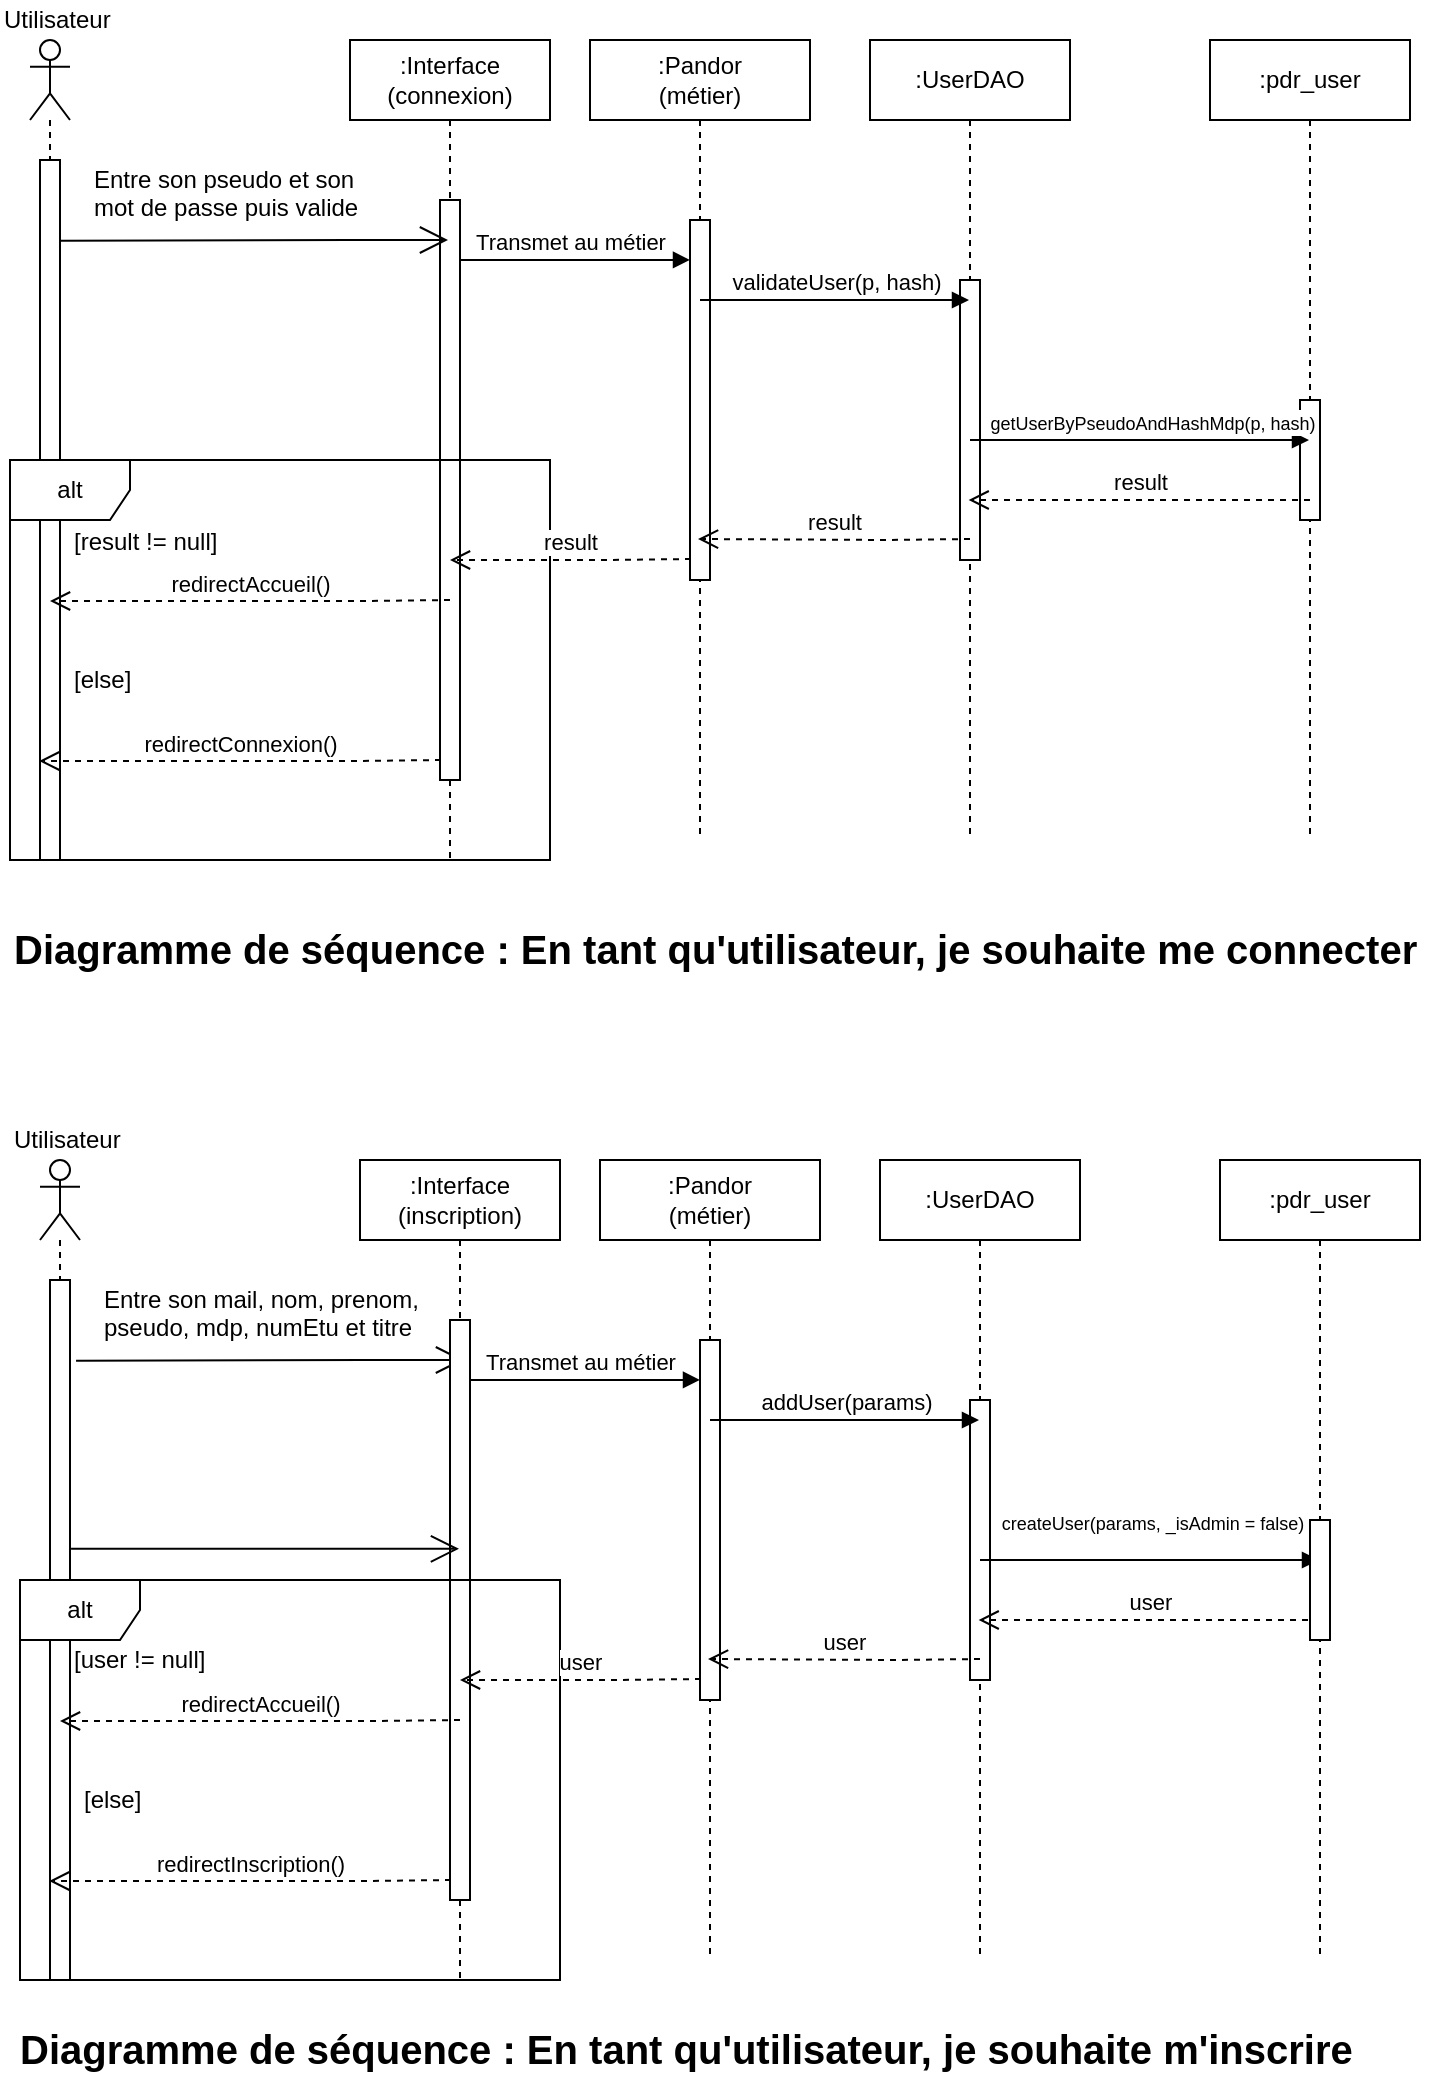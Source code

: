 <mxfile version="12.2.0" type="google" pages="3"><diagram id="rjgf3oQu3zBsqXun_5pJ" name="Page-1"><mxGraphModel dx="992" dy="542" grid="1" gridSize="10" guides="1" tooltips="1" connect="1" arrows="1" fold="1" page="1" pageScale="1" pageWidth="827" pageHeight="1169" math="0" shadow="0"><root><mxCell id="0"/><mxCell id="1" parent="0"/><mxCell id="tf5dakP00Ui504suRsqr-12" value="" style="shape=umlLifeline;participant=umlActor;perimeter=lifelinePerimeter;whiteSpace=wrap;html=1;container=1;collapsible=0;recursiveResize=0;verticalAlign=top;spacingTop=36;labelBackgroundColor=#ffffff;outlineConnect=0;" vertex="1" parent="1"><mxGeometry x="60" y="80" width="20" height="410" as="geometry"/></mxCell><mxCell id="tf5dakP00Ui504suRsqr-18" value="" style="html=1;points=[];perimeter=orthogonalPerimeter;" vertex="1" parent="tf5dakP00Ui504suRsqr-12"><mxGeometry x="5" y="60" width="10" height="350" as="geometry"/></mxCell><mxCell id="tf5dakP00Ui504suRsqr-14" value=":Interface&lt;br&gt;(connexion)" style="shape=umlLifeline;perimeter=lifelinePerimeter;whiteSpace=wrap;html=1;container=1;collapsible=0;recursiveResize=0;outlineConnect=0;" vertex="1" parent="1"><mxGeometry x="220" y="80" width="100" height="410" as="geometry"/></mxCell><mxCell id="tf5dakP00Ui504suRsqr-30" value="Transmet au métier" style="html=1;verticalAlign=bottom;endArrow=block;entryX=0;entryY=0.111;entryDx=0;entryDy=0;entryPerimeter=0;" edge="1" parent="tf5dakP00Ui504suRsqr-14" target="tf5dakP00Ui504suRsqr-45"><mxGeometry width="80" relative="1" as="geometry"><mxPoint x="50" y="110" as="sourcePoint"/><mxPoint x="160" y="110" as="targetPoint"/></mxGeometry></mxCell><mxCell id="tf5dakP00Ui504suRsqr-32" value="" style="html=1;points=[];perimeter=orthogonalPerimeter;" vertex="1" parent="tf5dakP00Ui504suRsqr-14"><mxGeometry x="45" y="80" width="10" height="290" as="geometry"/></mxCell><mxCell id="tf5dakP00Ui504suRsqr-15" value=":Pandor&lt;br&gt;(métier)" style="shape=umlLifeline;perimeter=lifelinePerimeter;whiteSpace=wrap;html=1;container=1;collapsible=0;recursiveResize=0;outlineConnect=0;" vertex="1" parent="1"><mxGeometry x="340" y="80" width="110" height="400" as="geometry"/></mxCell><mxCell id="tf5dakP00Ui504suRsqr-45" value="" style="html=1;points=[];perimeter=orthogonalPerimeter;" vertex="1" parent="tf5dakP00Ui504suRsqr-15"><mxGeometry x="50" y="90" width="10" height="180" as="geometry"/></mxCell><mxCell id="tf5dakP00Ui504suRsqr-16" value=":UserDAO" style="shape=umlLifeline;perimeter=lifelinePerimeter;whiteSpace=wrap;html=1;container=1;collapsible=0;recursiveResize=0;outlineConnect=0;" vertex="1" parent="1"><mxGeometry x="480" y="80" width="100" height="400" as="geometry"/></mxCell><mxCell id="tf5dakP00Ui504suRsqr-39" value="" style="html=1;points=[];perimeter=orthogonalPerimeter;" vertex="1" parent="tf5dakP00Ui504suRsqr-16"><mxGeometry x="45" y="120" width="10" height="140" as="geometry"/></mxCell><mxCell id="tf5dakP00Ui504suRsqr-17" value=":pdr_user" style="shape=umlLifeline;perimeter=lifelinePerimeter;whiteSpace=wrap;html=1;container=1;collapsible=0;recursiveResize=0;outlineConnect=0;" vertex="1" parent="1"><mxGeometry x="650" y="80" width="100" height="400" as="geometry"/></mxCell><mxCell id="tf5dakP00Ui504suRsqr-40" value="" style="html=1;points=[];perimeter=orthogonalPerimeter;" vertex="1" parent="tf5dakP00Ui504suRsqr-17"><mxGeometry x="45" y="180" width="10" height="60" as="geometry"/></mxCell><mxCell id="tf5dakP00Ui504suRsqr-22" value="Entre son pseudo et son &lt;br&gt;mot de passe puis valide" style="text;html=1;resizable=0;points=[];autosize=1;align=left;verticalAlign=top;spacingTop=-4;" vertex="1" parent="1"><mxGeometry x="90" y="140" width="150" height="30" as="geometry"/></mxCell><mxCell id="tf5dakP00Ui504suRsqr-27" value="Utilisateur" style="text;html=1;resizable=0;points=[];autosize=1;align=left;verticalAlign=top;spacingTop=-4;" vertex="1" parent="1"><mxGeometry x="45" y="60" width="70" height="20" as="geometry"/></mxCell><mxCell id="tf5dakP00Ui504suRsqr-21" value="" style="endArrow=open;endFill=1;endSize=12;html=1;exitX=1.053;exitY=0.384;exitDx=0;exitDy=0;exitPerimeter=0;" edge="1" parent="1"><mxGeometry width="160" relative="1" as="geometry"><mxPoint x="83.03" y="740.4" as="sourcePoint"/><mxPoint x="277" y="740" as="targetPoint"/><Array as="points"><mxPoint x="237.5" y="740"/></Array></mxGeometry></mxCell><mxCell id="tf5dakP00Ui504suRsqr-31" value="validateUser(p, hash)" style="html=1;verticalAlign=bottom;endArrow=block;" edge="1" parent="1" source="tf5dakP00Ui504suRsqr-15" target="tf5dakP00Ui504suRsqr-16"><mxGeometry width="80" relative="1" as="geometry"><mxPoint x="410" y="210" as="sourcePoint"/><mxPoint x="490" y="210" as="targetPoint"/><Array as="points"><mxPoint x="430" y="210"/></Array></mxGeometry></mxCell><mxCell id="tf5dakP00Ui504suRsqr-33" value="&lt;font style=&quot;font-size: 9px&quot;&gt;getUserByPseudoAndHashMdp(p, hash)&lt;/font&gt;" style="html=1;verticalAlign=bottom;endArrow=block;" edge="1" parent="1" source="tf5dakP00Ui504suRsqr-16" target="tf5dakP00Ui504suRsqr-17"><mxGeometry x="0.066" width="80" relative="1" as="geometry"><mxPoint x="540" y="230" as="sourcePoint"/><mxPoint x="620" y="230" as="targetPoint"/><mxPoint as="offset"/></mxGeometry></mxCell><mxCell id="tf5dakP00Ui504suRsqr-41" value="result" style="html=1;verticalAlign=bottom;endArrow=open;dashed=1;endSize=8;" edge="1" parent="1"><mxGeometry relative="1" as="geometry"><mxPoint x="700" y="310.0" as="sourcePoint"/><mxPoint x="529.324" y="310.0" as="targetPoint"/><Array as="points"><mxPoint x="660" y="310"/></Array></mxGeometry></mxCell><mxCell id="tf5dakP00Ui504suRsqr-38" value="alt" style="shape=umlFrame;whiteSpace=wrap;html=1;" vertex="1" parent="1"><mxGeometry x="50" y="290" width="270" height="200" as="geometry"/></mxCell><mxCell id="tf5dakP00Ui504suRsqr-42" value="[result != null]" style="text;html=1;resizable=0;points=[];autosize=1;align=left;verticalAlign=top;spacingTop=-4;" vertex="1" parent="1"><mxGeometry x="80" y="321" width="90" height="20" as="geometry"/></mxCell><mxCell id="tf5dakP00Ui504suRsqr-43" value="result" style="html=1;verticalAlign=bottom;endArrow=open;dashed=1;endSize=8;" edge="1" parent="1"><mxGeometry relative="1" as="geometry"><mxPoint x="530" y="329.5" as="sourcePoint"/><mxPoint x="394" y="329.5" as="targetPoint"/><Array as="points"><mxPoint x="489.5" y="330"/></Array></mxGeometry></mxCell><mxCell id="tf5dakP00Ui504suRsqr-46" value="redirectAccueil()" style="html=1;verticalAlign=bottom;endArrow=open;dashed=1;endSize=8;" edge="1" parent="1" target="tf5dakP00Ui504suRsqr-12"><mxGeometry relative="1" as="geometry"><mxPoint x="270" y="360" as="sourcePoint"/><mxPoint x="134" y="360" as="targetPoint"/><Array as="points"><mxPoint x="229.5" y="360.5"/></Array></mxGeometry></mxCell><mxCell id="tf5dakP00Ui504suRsqr-47" value="[else]" style="text;html=1;resizable=0;points=[];autosize=1;align=left;verticalAlign=top;spacingTop=-4;" vertex="1" parent="1"><mxGeometry x="80" y="390" width="40" height="20" as="geometry"/></mxCell><mxCell id="tf5dakP00Ui504suRsqr-48" value="redirectConnexion()" style="html=1;verticalAlign=bottom;endArrow=open;dashed=1;endSize=8;" edge="1" parent="1"><mxGeometry relative="1" as="geometry"><mxPoint x="265.5" y="440" as="sourcePoint"/><mxPoint x="64.571" y="440.5" as="targetPoint"/><Array as="points"><mxPoint x="225" y="440.5"/></Array></mxGeometry></mxCell><mxCell id="tf5dakP00Ui504suRsqr-49" value="result" style="html=1;verticalAlign=bottom;endArrow=open;dashed=1;endSize=8;" edge="1" parent="1"><mxGeometry relative="1" as="geometry"><mxPoint x="390.5" y="339.5" as="sourcePoint"/><mxPoint x="270" y="340" as="targetPoint"/><Array as="points"><mxPoint x="350" y="340"/></Array></mxGeometry></mxCell><mxCell id="tf5dakP00Ui504suRsqr-53" value="&lt;font style=&quot;font-size: 20px&quot;&gt;&lt;b&gt;Diagramme de séquence : En tant qu'utilisateur, je souhaite me connecter&lt;/b&gt;&lt;/font&gt;" style="text;html=1;resizable=0;points=[];autosize=1;align=left;verticalAlign=top;spacingTop=-4;" vertex="1" parent="1"><mxGeometry x="50" y="520" width="720" height="20" as="geometry"/></mxCell><mxCell id="tf5dakP00Ui504suRsqr-54" value="" style="shape=umlLifeline;participant=umlActor;perimeter=lifelinePerimeter;whiteSpace=wrap;html=1;container=1;collapsible=0;recursiveResize=0;verticalAlign=top;spacingTop=36;labelBackgroundColor=#ffffff;outlineConnect=0;" vertex="1" parent="1"><mxGeometry x="65" y="640" width="20" height="410" as="geometry"/></mxCell><mxCell id="tf5dakP00Ui504suRsqr-55" value="" style="html=1;points=[];perimeter=orthogonalPerimeter;" vertex="1" parent="tf5dakP00Ui504suRsqr-54"><mxGeometry x="5" y="60" width="10" height="350" as="geometry"/></mxCell><mxCell id="tf5dakP00Ui504suRsqr-56" value=":Interface&lt;br&gt;(inscription)" style="shape=umlLifeline;perimeter=lifelinePerimeter;whiteSpace=wrap;html=1;container=1;collapsible=0;recursiveResize=0;outlineConnect=0;" vertex="1" parent="1"><mxGeometry x="225" y="640" width="100" height="410" as="geometry"/></mxCell><mxCell id="tf5dakP00Ui504suRsqr-57" value="Transmet au métier" style="html=1;verticalAlign=bottom;endArrow=block;entryX=0;entryY=0.111;entryDx=0;entryDy=0;entryPerimeter=0;" edge="1" parent="tf5dakP00Ui504suRsqr-56" target="tf5dakP00Ui504suRsqr-60"><mxGeometry width="80" relative="1" as="geometry"><mxPoint x="50" y="110" as="sourcePoint"/><mxPoint x="160" y="110" as="targetPoint"/></mxGeometry></mxCell><mxCell id="tf5dakP00Ui504suRsqr-58" value="" style="html=1;points=[];perimeter=orthogonalPerimeter;" vertex="1" parent="tf5dakP00Ui504suRsqr-56"><mxGeometry x="45" y="80" width="10" height="290" as="geometry"/></mxCell><mxCell id="tf5dakP00Ui504suRsqr-59" value=":Pandor&lt;br&gt;(métier)" style="shape=umlLifeline;perimeter=lifelinePerimeter;whiteSpace=wrap;html=1;container=1;collapsible=0;recursiveResize=0;outlineConnect=0;" vertex="1" parent="1"><mxGeometry x="345" y="640" width="110" height="400" as="geometry"/></mxCell><mxCell id="tf5dakP00Ui504suRsqr-60" value="" style="html=1;points=[];perimeter=orthogonalPerimeter;" vertex="1" parent="tf5dakP00Ui504suRsqr-59"><mxGeometry x="50" y="90" width="10" height="180" as="geometry"/></mxCell><mxCell id="tf5dakP00Ui504suRsqr-61" value=":UserDAO" style="shape=umlLifeline;perimeter=lifelinePerimeter;whiteSpace=wrap;html=1;container=1;collapsible=0;recursiveResize=0;outlineConnect=0;" vertex="1" parent="1"><mxGeometry x="485" y="640" width="100" height="400" as="geometry"/></mxCell><mxCell id="tf5dakP00Ui504suRsqr-62" value="" style="html=1;points=[];perimeter=orthogonalPerimeter;" vertex="1" parent="tf5dakP00Ui504suRsqr-61"><mxGeometry x="45" y="120" width="10" height="140" as="geometry"/></mxCell><mxCell id="tf5dakP00Ui504suRsqr-63" value="" style="html=1;points=[];perimeter=orthogonalPerimeter;" vertex="1" parent="1"><mxGeometry x="700" y="820" width="10" height="60" as="geometry"/></mxCell><mxCell id="tf5dakP00Ui504suRsqr-64" value="Entre son mail, nom, prenom,&lt;br&gt;pseudo, mdp, numEtu et titre" style="text;html=1;resizable=0;points=[];autosize=1;align=left;verticalAlign=top;spacingTop=-4;" vertex="1" parent="1"><mxGeometry x="95" y="700" width="170" height="30" as="geometry"/></mxCell><mxCell id="tf5dakP00Ui504suRsqr-65" value="Utilisateur" style="text;html=1;resizable=0;points=[];autosize=1;align=left;verticalAlign=top;spacingTop=-4;" vertex="1" parent="1"><mxGeometry x="50" y="620" width="70" height="20" as="geometry"/></mxCell><mxCell id="tf5dakP00Ui504suRsqr-66" value="" style="endArrow=open;endFill=1;endSize=12;html=1;exitX=1.053;exitY=0.384;exitDx=0;exitDy=0;exitPerimeter=0;" edge="1" parent="1" source="tf5dakP00Ui504suRsqr-55" target="tf5dakP00Ui504suRsqr-56"><mxGeometry width="160" relative="1" as="geometry"><mxPoint x="95" y="730" as="sourcePoint"/><mxPoint x="235" y="730" as="targetPoint"/></mxGeometry></mxCell><mxCell id="tf5dakP00Ui504suRsqr-67" value="addUser(params)" style="html=1;verticalAlign=bottom;endArrow=block;" edge="1" parent="1" source="tf5dakP00Ui504suRsqr-59" target="tf5dakP00Ui504suRsqr-61"><mxGeometry width="80" relative="1" as="geometry"><mxPoint x="415" y="770" as="sourcePoint"/><mxPoint x="495" y="770" as="targetPoint"/><Array as="points"><mxPoint x="435" y="770"/></Array></mxGeometry></mxCell><mxCell id="tf5dakP00Ui504suRsqr-68" value="&lt;font style=&quot;font-size: 9px&quot;&gt;createUser(params, _isAdmin = false)&lt;/font&gt;" style="html=1;verticalAlign=bottom;endArrow=block;" edge="1" parent="1" source="tf5dakP00Ui504suRsqr-61"><mxGeometry x="0.006" y="10" width="80" relative="1" as="geometry"><mxPoint x="545" y="790" as="sourcePoint"/><mxPoint x="704.5" y="840" as="targetPoint"/><mxPoint as="offset"/></mxGeometry></mxCell><mxCell id="tf5dakP00Ui504suRsqr-69" value="user" style="html=1;verticalAlign=bottom;endArrow=open;dashed=1;endSize=8;" edge="1" parent="1"><mxGeometry relative="1" as="geometry"><mxPoint x="705" y="870.0" as="sourcePoint"/><mxPoint x="534.324" y="870.0" as="targetPoint"/><Array as="points"><mxPoint x="665" y="870"/></Array></mxGeometry></mxCell><mxCell id="tf5dakP00Ui504suRsqr-70" value="alt" style="shape=umlFrame;whiteSpace=wrap;html=1;" vertex="1" parent="1"><mxGeometry x="55" y="850" width="270" height="200" as="geometry"/></mxCell><mxCell id="tf5dakP00Ui504suRsqr-71" value="[user != null]" style="text;html=1;resizable=0;points=[];autosize=1;align=left;verticalAlign=top;spacingTop=-4;" vertex="1" parent="1"><mxGeometry x="80" y="880" width="80" height="20" as="geometry"/></mxCell><mxCell id="tf5dakP00Ui504suRsqr-72" value="user" style="html=1;verticalAlign=bottom;endArrow=open;dashed=1;endSize=8;" edge="1" parent="1"><mxGeometry relative="1" as="geometry"><mxPoint x="535" y="889.5" as="sourcePoint"/><mxPoint x="399" y="889.5" as="targetPoint"/><Array as="points"><mxPoint x="494.5" y="890"/></Array></mxGeometry></mxCell><mxCell id="tf5dakP00Ui504suRsqr-73" value="redirectAccueil()" style="html=1;verticalAlign=bottom;endArrow=open;dashed=1;endSize=8;" edge="1" parent="1" target="tf5dakP00Ui504suRsqr-54"><mxGeometry relative="1" as="geometry"><mxPoint x="275" y="920.0" as="sourcePoint"/><mxPoint x="139" y="920" as="targetPoint"/><Array as="points"><mxPoint x="234.5" y="920.5"/></Array></mxGeometry></mxCell><mxCell id="tf5dakP00Ui504suRsqr-74" value="[else]" style="text;html=1;resizable=0;points=[];autosize=1;align=left;verticalAlign=top;spacingTop=-4;" vertex="1" parent="1"><mxGeometry x="85" y="950" width="40" height="20" as="geometry"/></mxCell><mxCell id="tf5dakP00Ui504suRsqr-75" value="redirectInscription()" style="html=1;verticalAlign=bottom;endArrow=open;dashed=1;endSize=8;" edge="1" parent="1"><mxGeometry relative="1" as="geometry"><mxPoint x="270.5" y="1000.0" as="sourcePoint"/><mxPoint x="69.571" y="1000.5" as="targetPoint"/><Array as="points"><mxPoint x="230" y="1000.5"/></Array></mxGeometry></mxCell><mxCell id="tf5dakP00Ui504suRsqr-76" value="user" style="html=1;verticalAlign=bottom;endArrow=open;dashed=1;endSize=8;" edge="1" parent="1"><mxGeometry relative="1" as="geometry"><mxPoint x="395.5" y="899.5" as="sourcePoint"/><mxPoint x="275" y="900.0" as="targetPoint"/><Array as="points"><mxPoint x="355" y="900"/></Array></mxGeometry></mxCell><mxCell id="tf5dakP00Ui504suRsqr-77" value="" style="endArrow=open;endFill=1;endSize=12;html=1;exitX=1.053;exitY=0.384;exitDx=0;exitDy=0;exitPerimeter=0;" edge="1" parent="1"><mxGeometry width="160" relative="1" as="geometry"><mxPoint x="75.03" y="180.4" as="sourcePoint"/><mxPoint x="269" y="180" as="targetPoint"/><Array as="points"><mxPoint x="229.5" y="180"/></Array></mxGeometry></mxCell><mxCell id="tf5dakP00Ui504suRsqr-78" value=":pdr_user" style="shape=umlLifeline;perimeter=lifelinePerimeter;whiteSpace=wrap;html=1;container=1;collapsible=0;recursiveResize=0;outlineConnect=0;" vertex="1" parent="1"><mxGeometry x="655" y="640" width="100" height="400" as="geometry"/></mxCell><mxCell id="tf5dakP00Ui504suRsqr-79" value="" style="html=1;points=[];perimeter=orthogonalPerimeter;" vertex="1" parent="tf5dakP00Ui504suRsqr-78"><mxGeometry x="45" y="180" width="10" height="60" as="geometry"/></mxCell><mxCell id="tf5dakP00Ui504suRsqr-81" value="&lt;font style=&quot;font-size: 20px&quot;&gt;&lt;b&gt;Diagramme de séquence : En tant qu'utilisateur, je souhaite m'inscrire&lt;/b&gt;&lt;/font&gt;" style="text;html=1;resizable=0;points=[];autosize=1;align=left;verticalAlign=top;spacingTop=-4;" vertex="1" parent="1"><mxGeometry x="53" y="1070" width="680" height="20" as="geometry"/></mxCell></root></mxGraphModel></diagram><diagram id="cWxJ-25Wy3UoJBKjnQNt" name="Page-2"><mxGraphModel dx="1190" dy="650" grid="1" gridSize="10" guides="1" tooltips="1" connect="1" arrows="1" fold="1" page="1" pageScale="1" pageWidth="827" pageHeight="1169" math="0" shadow="0"><root><mxCell id="cS2JX7PCIjpbAiec9qSj-0"/><mxCell id="cS2JX7PCIjpbAiec9qSj-1" parent="cS2JX7PCIjpbAiec9qSj-0"/><mxCell id="7b8X3PIXU-0FkTNGBufT-0" value="" style="shape=umlLifeline;participant=umlActor;perimeter=lifelinePerimeter;whiteSpace=wrap;html=1;container=1;collapsible=0;recursiveResize=0;verticalAlign=top;spacingTop=36;labelBackgroundColor=#ffffff;outlineConnect=0;" vertex="1" parent="cS2JX7PCIjpbAiec9qSj-1"><mxGeometry x="60" y="80" width="20" height="410" as="geometry"/></mxCell><mxCell id="7b8X3PIXU-0FkTNGBufT-1" value="" style="html=1;points=[];perimeter=orthogonalPerimeter;" vertex="1" parent="7b8X3PIXU-0FkTNGBufT-0"><mxGeometry x="5" y="60" width="10" height="350" as="geometry"/></mxCell><mxCell id="7b8X3PIXU-0FkTNGBufT-2" value="&lt;font style=&quot;font-size: 11px&quot;&gt;:Interface&lt;br&gt;(créationRubrique)&lt;/font&gt;" style="shape=umlLifeline;perimeter=lifelinePerimeter;whiteSpace=wrap;html=1;container=1;collapsible=0;recursiveResize=0;outlineConnect=0;" vertex="1" parent="cS2JX7PCIjpbAiec9qSj-1"><mxGeometry x="220" y="80" width="100" height="410" as="geometry"/></mxCell><mxCell id="7b8X3PIXU-0FkTNGBufT-3" value="Transmet au métier" style="html=1;verticalAlign=bottom;endArrow=block;entryX=0;entryY=0.111;entryDx=0;entryDy=0;entryPerimeter=0;" edge="1" parent="7b8X3PIXU-0FkTNGBufT-2" target="7b8X3PIXU-0FkTNGBufT-6"><mxGeometry width="80" relative="1" as="geometry"><mxPoint x="50" y="110" as="sourcePoint"/><mxPoint x="160" y="110" as="targetPoint"/></mxGeometry></mxCell><mxCell id="7b8X3PIXU-0FkTNGBufT-4" value="" style="html=1;points=[];perimeter=orthogonalPerimeter;" vertex="1" parent="7b8X3PIXU-0FkTNGBufT-2"><mxGeometry x="45" y="80" width="10" height="290" as="geometry"/></mxCell><mxCell id="7b8X3PIXU-0FkTNGBufT-5" value=":Pandor&lt;br&gt;(métier)" style="shape=umlLifeline;perimeter=lifelinePerimeter;whiteSpace=wrap;html=1;container=1;collapsible=0;recursiveResize=0;outlineConnect=0;" vertex="1" parent="cS2JX7PCIjpbAiec9qSj-1"><mxGeometry x="340" y="80" width="110" height="400" as="geometry"/></mxCell><mxCell id="7b8X3PIXU-0FkTNGBufT-6" value="" style="html=1;points=[];perimeter=orthogonalPerimeter;" vertex="1" parent="7b8X3PIXU-0FkTNGBufT-5"><mxGeometry x="50" y="90" width="10" height="180" as="geometry"/></mxCell><mxCell id="7b8X3PIXU-0FkTNGBufT-7" value=":RubriqueDAO" style="shape=umlLifeline;perimeter=lifelinePerimeter;whiteSpace=wrap;html=1;container=1;collapsible=0;recursiveResize=0;outlineConnect=0;" vertex="1" parent="cS2JX7PCIjpbAiec9qSj-1"><mxGeometry x="480" y="80" width="100" height="400" as="geometry"/></mxCell><mxCell id="7b8X3PIXU-0FkTNGBufT-8" value="" style="html=1;points=[];perimeter=orthogonalPerimeter;" vertex="1" parent="7b8X3PIXU-0FkTNGBufT-7"><mxGeometry x="45" y="120" width="10" height="140" as="geometry"/></mxCell><mxCell id="7b8X3PIXU-0FkTNGBufT-9" value=":pdr_rubrique" style="shape=umlLifeline;perimeter=lifelinePerimeter;whiteSpace=wrap;html=1;container=1;collapsible=0;recursiveResize=0;outlineConnect=0;" vertex="1" parent="cS2JX7PCIjpbAiec9qSj-1"><mxGeometry x="650" y="80" width="100" height="400" as="geometry"/></mxCell><mxCell id="7b8X3PIXU-0FkTNGBufT-10" value="" style="html=1;points=[];perimeter=orthogonalPerimeter;" vertex="1" parent="7b8X3PIXU-0FkTNGBufT-9"><mxGeometry x="45" y="180" width="10" height="60" as="geometry"/></mxCell><mxCell id="7b8X3PIXU-0FkTNGBufT-11" value="Entre nom et présentation &lt;br&gt;de la rubrique à créer" style="text;html=1;resizable=0;points=[];autosize=1;align=left;verticalAlign=top;spacingTop=-4;" vertex="1" parent="cS2JX7PCIjpbAiec9qSj-1"><mxGeometry x="90" y="140" width="150" height="30" as="geometry"/></mxCell><mxCell id="7b8X3PIXU-0FkTNGBufT-12" value="Administrateur" style="text;html=1;resizable=0;points=[];autosize=1;align=left;verticalAlign=top;spacingTop=-4;" vertex="1" parent="cS2JX7PCIjpbAiec9qSj-1"><mxGeometry x="30" y="60" width="90" height="20" as="geometry"/></mxCell><mxCell id="7b8X3PIXU-0FkTNGBufT-13" value="addRubrique(nom,pres)" style="html=1;verticalAlign=bottom;endArrow=block;" edge="1" parent="cS2JX7PCIjpbAiec9qSj-1" source="7b8X3PIXU-0FkTNGBufT-5" target="7b8X3PIXU-0FkTNGBufT-7"><mxGeometry width="80" relative="1" as="geometry"><mxPoint x="410" y="210" as="sourcePoint"/><mxPoint x="490" y="210" as="targetPoint"/><Array as="points"><mxPoint x="430" y="210"/></Array></mxGeometry></mxCell><mxCell id="7b8X3PIXU-0FkTNGBufT-14" value="&lt;font style=&quot;font-size: 11px&quot;&gt;createRubrique(nom,pres)&lt;/font&gt;" style="html=1;verticalAlign=bottom;endArrow=block;" edge="1" parent="cS2JX7PCIjpbAiec9qSj-1" source="7b8X3PIXU-0FkTNGBufT-7" target="7b8X3PIXU-0FkTNGBufT-9"><mxGeometry x="0.066" width="80" relative="1" as="geometry"><mxPoint x="540" y="230" as="sourcePoint"/><mxPoint x="620" y="230" as="targetPoint"/><mxPoint as="offset"/></mxGeometry></mxCell><mxCell id="7b8X3PIXU-0FkTNGBufT-15" value="rubrique" style="html=1;verticalAlign=bottom;endArrow=open;dashed=1;endSize=8;" edge="1" parent="cS2JX7PCIjpbAiec9qSj-1"><mxGeometry relative="1" as="geometry"><mxPoint x="700" y="310" as="sourcePoint"/><mxPoint x="529.324" y="310" as="targetPoint"/><Array as="points"><mxPoint x="660" y="310"/></Array></mxGeometry></mxCell><mxCell id="7b8X3PIXU-0FkTNGBufT-16" value="alt" style="shape=umlFrame;whiteSpace=wrap;html=1;" vertex="1" parent="cS2JX7PCIjpbAiec9qSj-1"><mxGeometry x="50" y="290" width="270" height="200" as="geometry"/></mxCell><mxCell id="7b8X3PIXU-0FkTNGBufT-17" value="[rubrique != null]" style="text;html=1;resizable=0;points=[];autosize=1;align=left;verticalAlign=top;spacingTop=-4;" vertex="1" parent="cS2JX7PCIjpbAiec9qSj-1"><mxGeometry x="80" y="321" width="100" height="20" as="geometry"/></mxCell><mxCell id="7b8X3PIXU-0FkTNGBufT-18" value="rubrique" style="html=1;verticalAlign=bottom;endArrow=open;dashed=1;endSize=8;" edge="1" parent="cS2JX7PCIjpbAiec9qSj-1"><mxGeometry relative="1" as="geometry"><mxPoint x="530" y="329.5" as="sourcePoint"/><mxPoint x="394" y="329.5" as="targetPoint"/><Array as="points"><mxPoint x="489.5" y="330"/></Array></mxGeometry></mxCell><mxCell id="7b8X3PIXU-0FkTNGBufT-19" value="redirectAdminRubrique()" style="html=1;verticalAlign=bottom;endArrow=open;dashed=1;endSize=8;" edge="1" parent="cS2JX7PCIjpbAiec9qSj-1" target="7b8X3PIXU-0FkTNGBufT-0"><mxGeometry relative="1" as="geometry"><mxPoint x="270" y="360" as="sourcePoint"/><mxPoint x="134" y="360" as="targetPoint"/><Array as="points"><mxPoint x="229.5" y="360.5"/></Array></mxGeometry></mxCell><mxCell id="7b8X3PIXU-0FkTNGBufT-20" value="[else]" style="text;html=1;resizable=0;points=[];autosize=1;align=left;verticalAlign=top;spacingTop=-4;" vertex="1" parent="cS2JX7PCIjpbAiec9qSj-1"><mxGeometry x="80" y="390" width="40" height="20" as="geometry"/></mxCell><mxCell id="7b8X3PIXU-0FkTNGBufT-21" value="redirectCreerRubrique()" style="html=1;verticalAlign=bottom;endArrow=open;dashed=1;endSize=8;" edge="1" parent="cS2JX7PCIjpbAiec9qSj-1"><mxGeometry relative="1" as="geometry"><mxPoint x="265.5" y="440" as="sourcePoint"/><mxPoint x="64.571" y="440.5" as="targetPoint"/><Array as="points"><mxPoint x="225" y="440.5"/></Array></mxGeometry></mxCell><mxCell id="7b8X3PIXU-0FkTNGBufT-22" value="rubrique" style="html=1;verticalAlign=bottom;endArrow=open;dashed=1;endSize=8;" edge="1" parent="cS2JX7PCIjpbAiec9qSj-1"><mxGeometry relative="1" as="geometry"><mxPoint x="390.5" y="339.5" as="sourcePoint"/><mxPoint x="270" y="340" as="targetPoint"/><Array as="points"><mxPoint x="350" y="340"/></Array></mxGeometry></mxCell><mxCell id="7b8X3PIXU-0FkTNGBufT-23" value="&lt;font style=&quot;font-size: 20px&quot;&gt;&lt;b&gt;Diagramme de séquence : En tant qu'admin, je souhaite créer une rubrique&lt;/b&gt;&lt;/font&gt;" style="text;html=1;resizable=0;points=[];autosize=1;align=left;verticalAlign=top;spacingTop=-4;" vertex="1" parent="cS2JX7PCIjpbAiec9qSj-1"><mxGeometry x="50" y="520" width="730" height="20" as="geometry"/></mxCell><mxCell id="7b8X3PIXU-0FkTNGBufT-24" value="" style="endArrow=open;endFill=1;endSize=12;html=1;exitX=1.053;exitY=0.384;exitDx=0;exitDy=0;exitPerimeter=0;" edge="1" parent="cS2JX7PCIjpbAiec9qSj-1"><mxGeometry width="160" relative="1" as="geometry"><mxPoint x="70.03" y="180.4" as="sourcePoint"/><mxPoint x="264" y="180.0" as="targetPoint"/><Array as="points"><mxPoint x="224.5" y="180"/></Array></mxGeometry></mxCell><mxCell id="gRuL8LkF0vbqOpXsjh0A-0" value="" style="endArrow=open;endFill=1;endSize=12;html=1;exitX=1.053;exitY=0.384;exitDx=0;exitDy=0;exitPerimeter=0;entryX=-0.229;entryY=0.029;entryDx=0;entryDy=0;entryPerimeter=0;" edge="1" parent="cS2JX7PCIjpbAiec9qSj-1" target="gRuL8LkF0vbqOpXsjh0A-5"><mxGeometry width="160" relative="1" as="geometry"><mxPoint x="83.03" y="729.9" as="sourcePoint"/><mxPoint x="277" y="729.5" as="targetPoint"/><Array as="points"><mxPoint x="237.5" y="729.5"/></Array></mxGeometry></mxCell><mxCell id="gRuL8LkF0vbqOpXsjh0A-1" value="" style="shape=umlLifeline;participant=umlActor;perimeter=lifelinePerimeter;whiteSpace=wrap;html=1;container=1;collapsible=0;recursiveResize=0;verticalAlign=top;spacingTop=36;labelBackgroundColor=#ffffff;outlineConnect=0;" vertex="1" parent="cS2JX7PCIjpbAiec9qSj-1"><mxGeometry x="65" y="640" width="20" height="410" as="geometry"/></mxCell><mxCell id="gRuL8LkF0vbqOpXsjh0A-2" value="" style="html=1;points=[];perimeter=orthogonalPerimeter;" vertex="1" parent="gRuL8LkF0vbqOpXsjh0A-1"><mxGeometry x="5" y="60" width="10" height="350" as="geometry"/></mxCell><mxCell id="gRuL8LkF0vbqOpXsjh0A-3" value=":Interface" style="shape=umlLifeline;perimeter=lifelinePerimeter;whiteSpace=wrap;html=1;container=1;collapsible=0;recursiveResize=0;outlineConnect=0;" vertex="1" parent="cS2JX7PCIjpbAiec9qSj-1"><mxGeometry x="225" y="640" width="100" height="410" as="geometry"/></mxCell><mxCell id="gRuL8LkF0vbqOpXsjh0A-5" value="" style="html=1;points=[];perimeter=orthogonalPerimeter;" vertex="1" parent="gRuL8LkF0vbqOpXsjh0A-3"><mxGeometry x="45" y="80" width="10" height="310" as="geometry"/></mxCell><mxCell id="gRuL8LkF0vbqOpXsjh0A-6" value=":Pandor&lt;br&gt;(métier)" style="shape=umlLifeline;perimeter=lifelinePerimeter;whiteSpace=wrap;html=1;container=1;collapsible=0;recursiveResize=0;outlineConnect=0;" vertex="1" parent="cS2JX7PCIjpbAiec9qSj-1"><mxGeometry x="345" y="640" width="110" height="400" as="geometry"/></mxCell><mxCell id="gRuL8LkF0vbqOpXsjh0A-7" value="" style="html=1;points=[];perimeter=orthogonalPerimeter;" vertex="1" parent="gRuL8LkF0vbqOpXsjh0A-6"><mxGeometry x="50" y="210" width="10" height="180" as="geometry"/></mxCell><mxCell id="gRuL8LkF0vbqOpXsjh0A-8" value=":TopicDAO" style="shape=umlLifeline;perimeter=lifelinePerimeter;whiteSpace=wrap;html=1;container=1;collapsible=0;recursiveResize=0;outlineConnect=0;" vertex="1" parent="cS2JX7PCIjpbAiec9qSj-1"><mxGeometry x="485" y="640" width="100" height="400" as="geometry"/></mxCell><mxCell id="gRuL8LkF0vbqOpXsjh0A-9" value="" style="html=1;points=[];perimeter=orthogonalPerimeter;" vertex="1" parent="gRuL8LkF0vbqOpXsjh0A-8"><mxGeometry x="45" y="240" width="10" height="140" as="geometry"/></mxCell><mxCell id="gRuL8LkF0vbqOpXsjh0A-11" value="Choisit la rubrique" style="text;html=1;resizable=0;points=[];autosize=1;align=left;verticalAlign=top;spacingTop=-4;" vertex="1" parent="cS2JX7PCIjpbAiec9qSj-1"><mxGeometry x="125" y="710" width="110" height="20" as="geometry"/></mxCell><mxCell id="gRuL8LkF0vbqOpXsjh0A-12" value="Utilisateur" style="text;html=1;resizable=0;points=[];autosize=1;align=left;verticalAlign=top;spacingTop=-4;" vertex="1" parent="cS2JX7PCIjpbAiec9qSj-1"><mxGeometry x="50" y="620" width="70" height="20" as="geometry"/></mxCell><mxCell id="gRuL8LkF0vbqOpXsjh0A-13" value="" style="endArrow=open;endFill=1;endSize=12;html=1;exitX=1.053;exitY=0.384;exitDx=0;exitDy=0;exitPerimeter=0;" edge="1" parent="cS2JX7PCIjpbAiec9qSj-1"><mxGeometry width="160" relative="1" as="geometry"><mxPoint x="81.03" y="789.9" as="sourcePoint"/><mxPoint x="275" y="789.9" as="targetPoint"/></mxGeometry></mxCell><mxCell id="gRuL8LkF0vbqOpXsjh0A-14" value="addTopic(params)" style="html=1;verticalAlign=bottom;endArrow=block;entryX=-0.171;entryY=0.157;entryDx=0;entryDy=0;entryPerimeter=0;" edge="1" parent="cS2JX7PCIjpbAiec9qSj-1" target="gRuL8LkF0vbqOpXsjh0A-9"><mxGeometry width="80" relative="1" as="geometry"><mxPoint x="410" y="900" as="sourcePoint"/><mxPoint x="531" y="924" as="targetPoint"/><Array as="points"/></mxGeometry></mxCell><mxCell id="gRuL8LkF0vbqOpXsjh0A-19" value="topic" style="html=1;verticalAlign=bottom;endArrow=open;dashed=1;endSize=8;" edge="1" parent="cS2JX7PCIjpbAiec9qSj-1"><mxGeometry relative="1" as="geometry"><mxPoint x="535.5" y="970" as="sourcePoint"/><mxPoint x="399.5" y="970" as="targetPoint"/><Array as="points"><mxPoint x="495" y="970.5"/></Array></mxGeometry></mxCell><mxCell id="gRuL8LkF0vbqOpXsjh0A-22" value="redirectPageTopic()" style="html=1;verticalAlign=bottom;endArrow=open;dashed=1;endSize=8;" edge="1" parent="cS2JX7PCIjpbAiec9qSj-1"><mxGeometry relative="1" as="geometry"><mxPoint x="270.5" y="1000" as="sourcePoint"/><mxPoint x="69.571" y="1000.5" as="targetPoint"/><Array as="points"><mxPoint x="230" y="1000.5"/></Array></mxGeometry></mxCell><mxCell id="gRuL8LkF0vbqOpXsjh0A-24" value=":pdr_topic" style="shape=umlLifeline;perimeter=lifelinePerimeter;whiteSpace=wrap;html=1;container=1;collapsible=0;recursiveResize=0;outlineConnect=0;" vertex="1" parent="cS2JX7PCIjpbAiec9qSj-1"><mxGeometry x="655" y="640" width="90" height="400" as="geometry"/></mxCell><mxCell id="gRuL8LkF0vbqOpXsjh0A-25" value="" style="html=1;points=[];perimeter=orthogonalPerimeter;" vertex="1" parent="gRuL8LkF0vbqOpXsjh0A-24"><mxGeometry x="40" y="260" width="10" height="60" as="geometry"/></mxCell><mxCell id="gRuL8LkF0vbqOpXsjh0A-26" value="&lt;font style=&quot;font-size: 20px&quot;&gt;&lt;b&gt;Diagramme de séquence : En tant qu'utilisateur, je souhaite créer un topic&amp;nbsp;&lt;br&gt;&amp;nbsp; &amp;nbsp; &amp;nbsp; &amp;nbsp; &amp;nbsp; &amp;nbsp; &amp;nbsp; &amp;nbsp; &amp;nbsp; &amp;nbsp; &amp;nbsp; &amp;nbsp; &amp;nbsp; &amp;nbsp; &amp;nbsp; &amp;nbsp; &amp;nbsp; &amp;nbsp; &amp;nbsp; &amp;nbsp; &amp;nbsp; &amp;nbsp; &amp;nbsp; dans une rubrique&lt;br&gt;&lt;/b&gt;&lt;/font&gt;" style="text;html=1;resizable=0;points=[];autosize=1;align=left;verticalAlign=top;spacingTop=-4;" vertex="1" parent="cS2JX7PCIjpbAiec9qSj-1"><mxGeometry x="53" y="1070" width="730" height="30" as="geometry"/></mxCell><mxCell id="gRuL8LkF0vbqOpXsjh0A-30" value="Affiche la rubrique" style="html=1;verticalAlign=bottom;endArrow=open;dashed=1;endSize=8;entryX=1;entryY=0.171;entryDx=0;entryDy=0;entryPerimeter=0;" edge="1" parent="cS2JX7PCIjpbAiec9qSj-1" target="gRuL8LkF0vbqOpXsjh0A-2"><mxGeometry relative="1" as="geometry"><mxPoint x="270" y="760" as="sourcePoint"/><mxPoint x="134" y="760" as="targetPoint"/><Array as="points"><mxPoint x="229.5" y="760.5"/></Array></mxGeometry></mxCell><mxCell id="gRuL8LkF0vbqOpXsjh0A-38" value="Appuie sur créer un topic" style="text;html=1;resizable=0;points=[];autosize=1;align=left;verticalAlign=top;spacingTop=-4;" vertex="1" parent="cS2JX7PCIjpbAiec9qSj-1"><mxGeometry x="105" y="770" width="150" height="20" as="geometry"/></mxCell><mxCell id="gRuL8LkF0vbqOpXsjh0A-39" value="" style="endArrow=open;endFill=1;endSize=12;html=1;" edge="1" parent="cS2JX7PCIjpbAiec9qSj-1"><mxGeometry width="160" relative="1" as="geometry"><mxPoint x="78" y="864.5" as="sourcePoint"/><mxPoint x="275" y="864.9" as="targetPoint"/></mxGeometry></mxCell><mxCell id="gRuL8LkF0vbqOpXsjh0A-41" value="Affiche la page de création de topic" style="html=1;verticalAlign=bottom;endArrow=open;dashed=1;endSize=8;" edge="1" parent="cS2JX7PCIjpbAiec9qSj-1" target="gRuL8LkF0vbqOpXsjh0A-2"><mxGeometry relative="1" as="geometry"><mxPoint x="270" y="819.5" as="sourcePoint"/><mxPoint x="149.5" y="820" as="targetPoint"/><Array as="points"><mxPoint x="229.5" y="820"/></Array></mxGeometry></mxCell><mxCell id="gRuL8LkF0vbqOpXsjh0A-44" value="&lt;span style=&quot;font-size: 11px ; text-align: center ; background-color: rgb(255 , 255 , 255)&quot;&gt;Renseigne le titre, le message&lt;/span&gt;&lt;br style=&quot;font-size: 11px ; text-align: center&quot;&gt;&lt;span style=&quot;font-size: 11px ; text-align: center ; background-color: rgb(255 , 255 , 255)&quot;&gt;et les tags&lt;/span&gt;" style="text;html=1;resizable=0;points=[];autosize=1;align=left;verticalAlign=top;spacingTop=-4;" vertex="1" parent="cS2JX7PCIjpbAiec9qSj-1"><mxGeometry x="95" y="830" width="160" height="30" as="geometry"/></mxCell><mxCell id="gRuL8LkF0vbqOpXsjh0A-4" value="Transmet au métier" style="html=1;verticalAlign=bottom;endArrow=block;entryX=0.5;entryY=0.167;entryDx=0;entryDy=0;entryPerimeter=0;" edge="1" parent="cS2JX7PCIjpbAiec9qSj-1" target="gRuL8LkF0vbqOpXsjh0A-7"><mxGeometry width="80" relative="1" as="geometry"><mxPoint x="280" y="880" as="sourcePoint"/><mxPoint x="390" y="880" as="targetPoint"/></mxGeometry></mxCell><mxCell id="gRuL8LkF0vbqOpXsjh0A-48" value="createTopic(params)" style="html=1;verticalAlign=bottom;endArrow=block;" edge="1" parent="cS2JX7PCIjpbAiec9qSj-1"><mxGeometry x="0.003" width="80" relative="1" as="geometry"><mxPoint x="539.571" y="910" as="sourcePoint"/><mxPoint x="700" y="911" as="targetPoint"/><mxPoint y="1" as="offset"/></mxGeometry></mxCell><mxCell id="gRuL8LkF0vbqOpXsjh0A-49" value="topic" style="html=1;verticalAlign=bottom;endArrow=open;dashed=1;endSize=8;" edge="1" parent="cS2JX7PCIjpbAiec9qSj-1" target="gRuL8LkF0vbqOpXsjh0A-8"><mxGeometry relative="1" as="geometry"><mxPoint x="700" y="950" as="sourcePoint"/><mxPoint x="564" y="950" as="targetPoint"/><Array as="points"><mxPoint x="659.5" y="950.5"/></Array></mxGeometry></mxCell><mxCell id="gRuL8LkF0vbqOpXsjh0A-50" value="topic" style="html=1;verticalAlign=bottom;endArrow=open;dashed=1;endSize=8;" edge="1" parent="cS2JX7PCIjpbAiec9qSj-1"><mxGeometry relative="1" as="geometry"><mxPoint x="411" y="990" as="sourcePoint"/><mxPoint x="275" y="990" as="targetPoint"/><Array as="points"><mxPoint x="370.5" y="990.5"/></Array></mxGeometry></mxCell></root></mxGraphModel></diagram><diagram id="YI54mEGAdoREpEL-RVH5" name="Page-3"><mxGraphModel dx="1488" dy="813" grid="1" gridSize="10" guides="1" tooltips="1" connect="1" arrows="1" fold="1" page="1" pageScale="1" pageWidth="827" pageHeight="1169" math="0" shadow="0"><root><mxCell id="bLg4KryLbDVot_mvkAWs-0"/><mxCell id="bLg4KryLbDVot_mvkAWs-1" parent="bLg4KryLbDVot_mvkAWs-0"/><mxCell id="i-K3RoCrfeTvAHmEYWEY-0" value="" style="endArrow=open;endFill=1;endSize=12;html=1;exitX=1.053;exitY=0.384;exitDx=0;exitDy=0;exitPerimeter=0;entryX=0.067;entryY=0.051;entryDx=0;entryDy=0;entryPerimeter=0;" edge="1" parent="bLg4KryLbDVot_mvkAWs-1" target="i-K3RoCrfeTvAHmEYWEY-4"><mxGeometry width="160" relative="1" as="geometry"><mxPoint x="98.53" y="179.9" as="sourcePoint"/><mxPoint x="292.5" y="179.5" as="targetPoint"/><Array as="points"><mxPoint x="253" y="179.5"/></Array></mxGeometry></mxCell><mxCell id="i-K3RoCrfeTvAHmEYWEY-1" value="" style="shape=umlLifeline;participant=umlActor;perimeter=lifelinePerimeter;whiteSpace=wrap;html=1;container=1;collapsible=0;recursiveResize=0;verticalAlign=top;spacingTop=36;labelBackgroundColor=#ffffff;outlineConnect=0;" vertex="1" parent="bLg4KryLbDVot_mvkAWs-1"><mxGeometry x="81" y="90" width="20" height="250" as="geometry"/></mxCell><mxCell id="i-K3RoCrfeTvAHmEYWEY-2" value="" style="html=1;points=[];perimeter=orthogonalPerimeter;" vertex="1" parent="i-K3RoCrfeTvAHmEYWEY-1"><mxGeometry x="5" y="60" width="10" height="210" as="geometry"/></mxCell><mxCell id="i-K3RoCrfeTvAHmEYWEY-3" value=":Interface&lt;br&gt;(AdminUser)" style="shape=umlLifeline;perimeter=lifelinePerimeter;whiteSpace=wrap;html=1;container=1;collapsible=0;recursiveResize=0;outlineConnect=0;" vertex="1" parent="bLg4KryLbDVot_mvkAWs-1"><mxGeometry x="241" y="90" width="100" height="270" as="geometry"/></mxCell><mxCell id="i-K3RoCrfeTvAHmEYWEY-4" value="" style="html=1;points=[];perimeter=orthogonalPerimeter;" vertex="1" parent="i-K3RoCrfeTvAHmEYWEY-3"><mxGeometry x="45" y="80" width="10" height="190" as="geometry"/></mxCell><mxCell id="i-K3RoCrfeTvAHmEYWEY-5" value=":Pandor&lt;br&gt;(métier)" style="shape=umlLifeline;perimeter=lifelinePerimeter;whiteSpace=wrap;html=1;container=1;collapsible=0;recursiveResize=0;outlineConnect=0;" vertex="1" parent="bLg4KryLbDVot_mvkAWs-1"><mxGeometry x="361" y="90" width="110" height="270" as="geometry"/></mxCell><mxCell id="i-K3RoCrfeTvAHmEYWEY-6" value="" style="html=1;points=[];perimeter=orthogonalPerimeter;" vertex="1" parent="i-K3RoCrfeTvAHmEYWEY-5"><mxGeometry x="50" y="90" width="10" height="140" as="geometry"/></mxCell><mxCell id="i-K3RoCrfeTvAHmEYWEY-7" value=":BanDAO" style="shape=umlLifeline;perimeter=lifelinePerimeter;whiteSpace=wrap;html=1;container=1;collapsible=0;recursiveResize=0;outlineConnect=0;" vertex="1" parent="bLg4KryLbDVot_mvkAWs-1"><mxGeometry x="501" y="90" width="100" height="270" as="geometry"/></mxCell><mxCell id="i-K3RoCrfeTvAHmEYWEY-8" value="" style="html=1;points=[];perimeter=orthogonalPerimeter;" vertex="1" parent="i-K3RoCrfeTvAHmEYWEY-7"><mxGeometry x="45" y="110" width="10" height="110" as="geometry"/></mxCell><mxCell id="i-K3RoCrfeTvAHmEYWEY-9" value="Saisit le pseudo d'un utilisateur,&lt;br&gt;le nombre de jours de bans&lt;br&gt;et le motif; puis appuie sur &lt;br&gt;bannir cet utilisateur" style="text;html=1;resizable=0;points=[];autosize=1;align=left;verticalAlign=top;spacingTop=-4;" vertex="1" parent="bLg4KryLbDVot_mvkAWs-1"><mxGeometry x="101" y="185" width="180" height="60" as="geometry"/></mxCell><mxCell id="i-K3RoCrfeTvAHmEYWEY-10" value="Administrateur" style="text;html=1;resizable=0;points=[];autosize=1;align=left;verticalAlign=top;spacingTop=-4;" vertex="1" parent="bLg4KryLbDVot_mvkAWs-1"><mxGeometry x="50.5" y="70" width="90" height="20" as="geometry"/></mxCell><mxCell id="i-K3RoCrfeTvAHmEYWEY-12" value="banUser(params)" style="html=1;verticalAlign=bottom;endArrow=block;entryX=-0.171;entryY=0.157;entryDx=0;entryDy=0;entryPerimeter=0;" edge="1" parent="bLg4KryLbDVot_mvkAWs-1"><mxGeometry width="80" relative="1" as="geometry"><mxPoint x="424" y="209" as="sourcePoint"/><mxPoint x="542.29" y="210.98" as="targetPoint"/><Array as="points"/></mxGeometry></mxCell><mxCell id="i-K3RoCrfeTvAHmEYWEY-13" value="ban" style="html=1;verticalAlign=bottom;endArrow=open;dashed=1;endSize=8;" edge="1" parent="bLg4KryLbDVot_mvkAWs-1"><mxGeometry relative="1" as="geometry"><mxPoint x="551" y="293.5" as="sourcePoint"/><mxPoint x="415" y="293.5" as="targetPoint"/><Array as="points"><mxPoint x="510.5" y="294"/></Array></mxGeometry></mxCell><mxCell id="i-K3RoCrfeTvAHmEYWEY-14" value="redirectPageAdminUser()" style="html=1;verticalAlign=bottom;endArrow=open;dashed=1;endSize=8;" edge="1" parent="bLg4KryLbDVot_mvkAWs-1"><mxGeometry x="0.0" relative="1" as="geometry"><mxPoint x="290.5" y="330" as="sourcePoint"/><mxPoint x="89.571" y="330.5" as="targetPoint"/><Array as="points"><mxPoint x="250" y="330.5"/></Array><mxPoint x="-1" as="offset"/></mxGeometry></mxCell><mxCell id="i-K3RoCrfeTvAHmEYWEY-15" value=":pdr_ban" style="shape=umlLifeline;perimeter=lifelinePerimeter;whiteSpace=wrap;html=1;container=1;collapsible=0;recursiveResize=0;outlineConnect=0;" vertex="1" parent="bLg4KryLbDVot_mvkAWs-1"><mxGeometry x="671" y="90" width="90" height="270" as="geometry"/></mxCell><mxCell id="i-K3RoCrfeTvAHmEYWEY-16" value="" style="html=1;points=[];perimeter=orthogonalPerimeter;" vertex="1" parent="i-K3RoCrfeTvAHmEYWEY-15"><mxGeometry x="40" y="140" width="10" height="60" as="geometry"/></mxCell><mxCell id="i-K3RoCrfeTvAHmEYWEY-23" value="createBan(" style="html=1;verticalAlign=bottom;endArrow=block;" edge="1" parent="bLg4KryLbDVot_mvkAWs-1" target="i-K3RoCrfeTvAHmEYWEY-16"><mxGeometry x="0.003" width="80" relative="1" as="geometry"><mxPoint x="555.071" y="239" as="sourcePoint"/><mxPoint x="680" y="239" as="targetPoint"/><mxPoint y="1" as="offset"/></mxGeometry></mxCell><mxCell id="i-K3RoCrfeTvAHmEYWEY-24" value="ban" style="html=1;verticalAlign=bottom;endArrow=open;dashed=1;endSize=8;" edge="1" parent="bLg4KryLbDVot_mvkAWs-1"><mxGeometry relative="1" as="geometry"><mxPoint x="715.5" y="270" as="sourcePoint"/><mxPoint x="549.333" y="270.5" as="targetPoint"/><Array as="points"><mxPoint x="675" y="270.5"/></Array></mxGeometry></mxCell><mxCell id="i-K3RoCrfeTvAHmEYWEY-25" value="ban" style="html=1;verticalAlign=bottom;endArrow=open;dashed=1;endSize=8;" edge="1" parent="bLg4KryLbDVot_mvkAWs-1"><mxGeometry relative="1" as="geometry"><mxPoint x="410" y="310" as="sourcePoint"/><mxPoint x="290.5" y="310" as="targetPoint"/><Array as="points"><mxPoint x="386" y="310.5"/></Array></mxGeometry></mxCell><mxCell id="-wH8gSJjgSdQ6Mu_2HFD-0" value="&lt;font style=&quot;font-size: 20px&quot;&gt;&lt;b&gt;Diagramme de séquence : En tant qu'admin, je souhaite bannir un utilisateur&lt;br&gt;&lt;/b&gt;&lt;/font&gt;" style="text;html=1;resizable=0;points=[];autosize=1;align=left;verticalAlign=top;spacingTop=-4;" vertex="1" parent="bLg4KryLbDVot_mvkAWs-1"><mxGeometry x="46" y="380" width="740" height="20" as="geometry"/></mxCell><mxCell id="U4uaOazMeyGBtPoxCGSr-0" value="Transmet au métier" style="html=1;verticalAlign=bottom;endArrow=block;entryX=0.5;entryY=0.167;entryDx=0;entryDy=0;entryPerimeter=0;" edge="1" parent="bLg4KryLbDVot_mvkAWs-1"><mxGeometry width="80" relative="1" as="geometry"><mxPoint x="293" y="190" as="sourcePoint"/><mxPoint x="413" y="190.06" as="targetPoint"/></mxGeometry></mxCell><mxCell id="8uX5AkOtv5zr3eMcmLPk-0" value="" style="endArrow=open;endFill=1;endSize=12;html=1;exitX=1.053;exitY=0.384;exitDx=0;exitDy=0;exitPerimeter=0;" edge="1" parent="bLg4KryLbDVot_mvkAWs-1" target="8uX5AkOtv5zr3eMcmLPk-4"><mxGeometry width="160" relative="1" as="geometry"><mxPoint x="93.53" y="599.9" as="sourcePoint"/><mxPoint x="287.5" y="599.5" as="targetPoint"/><Array as="points"><mxPoint x="248" y="599.5"/></Array></mxGeometry></mxCell><mxCell id="8uX5AkOtv5zr3eMcmLPk-1" value="" style="shape=umlLifeline;participant=umlActor;perimeter=lifelinePerimeter;whiteSpace=wrap;html=1;container=1;collapsible=0;recursiveResize=0;verticalAlign=top;spacingTop=36;labelBackgroundColor=#ffffff;outlineConnect=0;" vertex="1" parent="bLg4KryLbDVot_mvkAWs-1"><mxGeometry x="76" y="510" width="20" height="250" as="geometry"/></mxCell><mxCell id="8uX5AkOtv5zr3eMcmLPk-2" value="" style="html=1;points=[];perimeter=orthogonalPerimeter;" vertex="1" parent="8uX5AkOtv5zr3eMcmLPk-1"><mxGeometry x="5" y="60" width="10" height="210" as="geometry"/></mxCell><mxCell id="8uX5AkOtv5zr3eMcmLPk-3" value=":Interface&lt;br&gt;(AdminRubrique)" style="shape=umlLifeline;perimeter=lifelinePerimeter;whiteSpace=wrap;html=1;container=1;collapsible=0;recursiveResize=0;outlineConnect=0;" vertex="1" parent="bLg4KryLbDVot_mvkAWs-1"><mxGeometry x="236" y="510" width="100" height="270" as="geometry"/></mxCell><mxCell id="8uX5AkOtv5zr3eMcmLPk-4" value="" style="html=1;points=[];perimeter=orthogonalPerimeter;" vertex="1" parent="8uX5AkOtv5zr3eMcmLPk-3"><mxGeometry x="45" y="80" width="10" height="190" as="geometry"/></mxCell><mxCell id="8uX5AkOtv5zr3eMcmLPk-5" value=":Pandor&lt;br&gt;(métier)" style="shape=umlLifeline;perimeter=lifelinePerimeter;whiteSpace=wrap;html=1;container=1;collapsible=0;recursiveResize=0;outlineConnect=0;" vertex="1" parent="bLg4KryLbDVot_mvkAWs-1"><mxGeometry x="356" y="510" width="110" height="270" as="geometry"/></mxCell><mxCell id="8uX5AkOtv5zr3eMcmLPk-6" value="" style="html=1;points=[];perimeter=orthogonalPerimeter;" vertex="1" parent="8uX5AkOtv5zr3eMcmLPk-5"><mxGeometry x="50" y="90" width="10" height="140" as="geometry"/></mxCell><mxCell id="8uX5AkOtv5zr3eMcmLPk-7" value=":UserDAO" style="shape=umlLifeline;perimeter=lifelinePerimeter;whiteSpace=wrap;html=1;container=1;collapsible=0;recursiveResize=0;outlineConnect=0;" vertex="1" parent="bLg4KryLbDVot_mvkAWs-1"><mxGeometry x="496" y="510" width="100" height="270" as="geometry"/></mxCell><mxCell id="8uX5AkOtv5zr3eMcmLPk-8" value="" style="html=1;points=[];perimeter=orthogonalPerimeter;" vertex="1" parent="8uX5AkOtv5zr3eMcmLPk-7"><mxGeometry x="45" y="110" width="10" height="110" as="geometry"/></mxCell><mxCell id="8uX5AkOtv5zr3eMcmLPk-9" value="Saisit le nom d'un utilisateur&amp;nbsp;&lt;br&gt;et sélectionne la rubrique&lt;br&gt;puis appuie sur Promouvoir" style="text;html=1;resizable=0;points=[];autosize=1;align=left;verticalAlign=top;spacingTop=-4;" vertex="1" parent="bLg4KryLbDVot_mvkAWs-1"><mxGeometry x="105.5" y="600" width="170" height="40" as="geometry"/></mxCell><mxCell id="8uX5AkOtv5zr3eMcmLPk-10" value="Administrateur" style="text;html=1;resizable=0;points=[];autosize=1;align=left;verticalAlign=top;spacingTop=-4;" vertex="1" parent="bLg4KryLbDVot_mvkAWs-1"><mxGeometry x="45.5" y="490" width="90" height="20" as="geometry"/></mxCell><mxCell id="8uX5AkOtv5zr3eMcmLPk-11" value="setModerator(user,rub)" style="html=1;verticalAlign=bottom;endArrow=block;entryX=-0.171;entryY=0.157;entryDx=0;entryDy=0;entryPerimeter=0;" edge="1" parent="bLg4KryLbDVot_mvkAWs-1"><mxGeometry width="80" relative="1" as="geometry"><mxPoint x="419" y="629" as="sourcePoint"/><mxPoint x="537.29" y="630.98" as="targetPoint"/><Array as="points"/></mxGeometry></mxCell><mxCell id="8uX5AkOtv5zr3eMcmLPk-13" value="redirectPageAdminRubrique()" style="html=1;verticalAlign=bottom;endArrow=open;dashed=1;endSize=8;" edge="1" parent="bLg4KryLbDVot_mvkAWs-1"><mxGeometry x="0.0" relative="1" as="geometry"><mxPoint x="285.5" y="750.0" as="sourcePoint"/><mxPoint x="84.571" y="750.5" as="targetPoint"/><Array as="points"><mxPoint x="245" y="750.5"/></Array><mxPoint x="-1" as="offset"/></mxGeometry></mxCell><mxCell id="8uX5AkOtv5zr3eMcmLPk-14" value=":User&lt;br&gt;(modele)" style="shape=umlLifeline;perimeter=lifelinePerimeter;whiteSpace=wrap;html=1;container=1;collapsible=0;recursiveResize=0;outlineConnect=0;" vertex="1" parent="bLg4KryLbDVot_mvkAWs-1"><mxGeometry x="666" y="510" width="90" height="270" as="geometry"/></mxCell><mxCell id="8uX5AkOtv5zr3eMcmLPk-16" value="promoteModeratorOf&lt;br&gt;Rubrique(user,rub)" style="html=1;verticalAlign=bottom;endArrow=block;" edge="1" parent="bLg4KryLbDVot_mvkAWs-1"><mxGeometry x="0.003" width="80" relative="1" as="geometry"><mxPoint x="550.071" y="659" as="sourcePoint"/><mxPoint x="706.0" y="659" as="targetPoint"/><mxPoint y="1" as="offset"/></mxGeometry></mxCell><mxCell id="8uX5AkOtv5zr3eMcmLPk-19" value="&lt;font style=&quot;font-size: 20px&quot;&gt;&lt;b&gt;Diagramme de séquence : En tant qu'admin, je souhaite passer un utilisateur&lt;br&gt;&amp;nbsp; &amp;nbsp; &amp;nbsp; &amp;nbsp; &amp;nbsp; &amp;nbsp; &amp;nbsp; &amp;nbsp; &amp;nbsp; &amp;nbsp; &amp;nbsp; &amp;nbsp; &amp;nbsp; &amp;nbsp; &amp;nbsp; &amp;nbsp; &amp;nbsp; &amp;nbsp; &amp;nbsp; &amp;nbsp; &amp;nbsp; &amp;nbsp; &amp;nbsp; en modérateur d'une rubrique&lt;br&gt;&lt;/b&gt;&lt;/font&gt;" style="text;html=1;resizable=0;points=[];autosize=1;align=left;verticalAlign=top;spacingTop=-4;" vertex="1" parent="bLg4KryLbDVot_mvkAWs-1"><mxGeometry x="41" y="870" width="750" height="30" as="geometry"/></mxCell><mxCell id="8uX5AkOtv5zr3eMcmLPk-20" value="Transmet au métier" style="html=1;verticalAlign=bottom;endArrow=block;entryX=0.5;entryY=0.167;entryDx=0;entryDy=0;entryPerimeter=0;" edge="1" parent="bLg4KryLbDVot_mvkAWs-1"><mxGeometry width="80" relative="1" as="geometry"><mxPoint x="288" y="610" as="sourcePoint"/><mxPoint x="408" y="610.06" as="targetPoint"/></mxGeometry></mxCell><mxCell id="8uX5AkOtv5zr3eMcmLPk-23" value="" style="html=1;points=[];perimeter=orthogonalPerimeter;" vertex="1" parent="bLg4KryLbDVot_mvkAWs-1"><mxGeometry x="706" y="650" width="10" height="60" as="geometry"/></mxCell><mxCell id="8uX5AkOtv5zr3eMcmLPk-24" value="addModerated&lt;br&gt;Rubrique(rub)" style="edgeStyle=orthogonalEdgeStyle;html=1;align=left;spacingLeft=2;endArrow=block;rounded=0;exitX=1.136;exitY=0.429;exitDx=0;exitDy=0;exitPerimeter=0;" edge="1" parent="bLg4KryLbDVot_mvkAWs-1" source="8uX5AkOtv5zr3eMcmLPk-23"><mxGeometry relative="1" as="geometry"><mxPoint x="770" y="620" as="sourcePoint"/><Array as="points"><mxPoint x="717" y="670"/><mxPoint x="736" y="670"/><mxPoint x="736" y="700"/></Array><mxPoint x="710" y="700" as="targetPoint"/></mxGeometry></mxCell></root></mxGraphModel></diagram></mxfile>